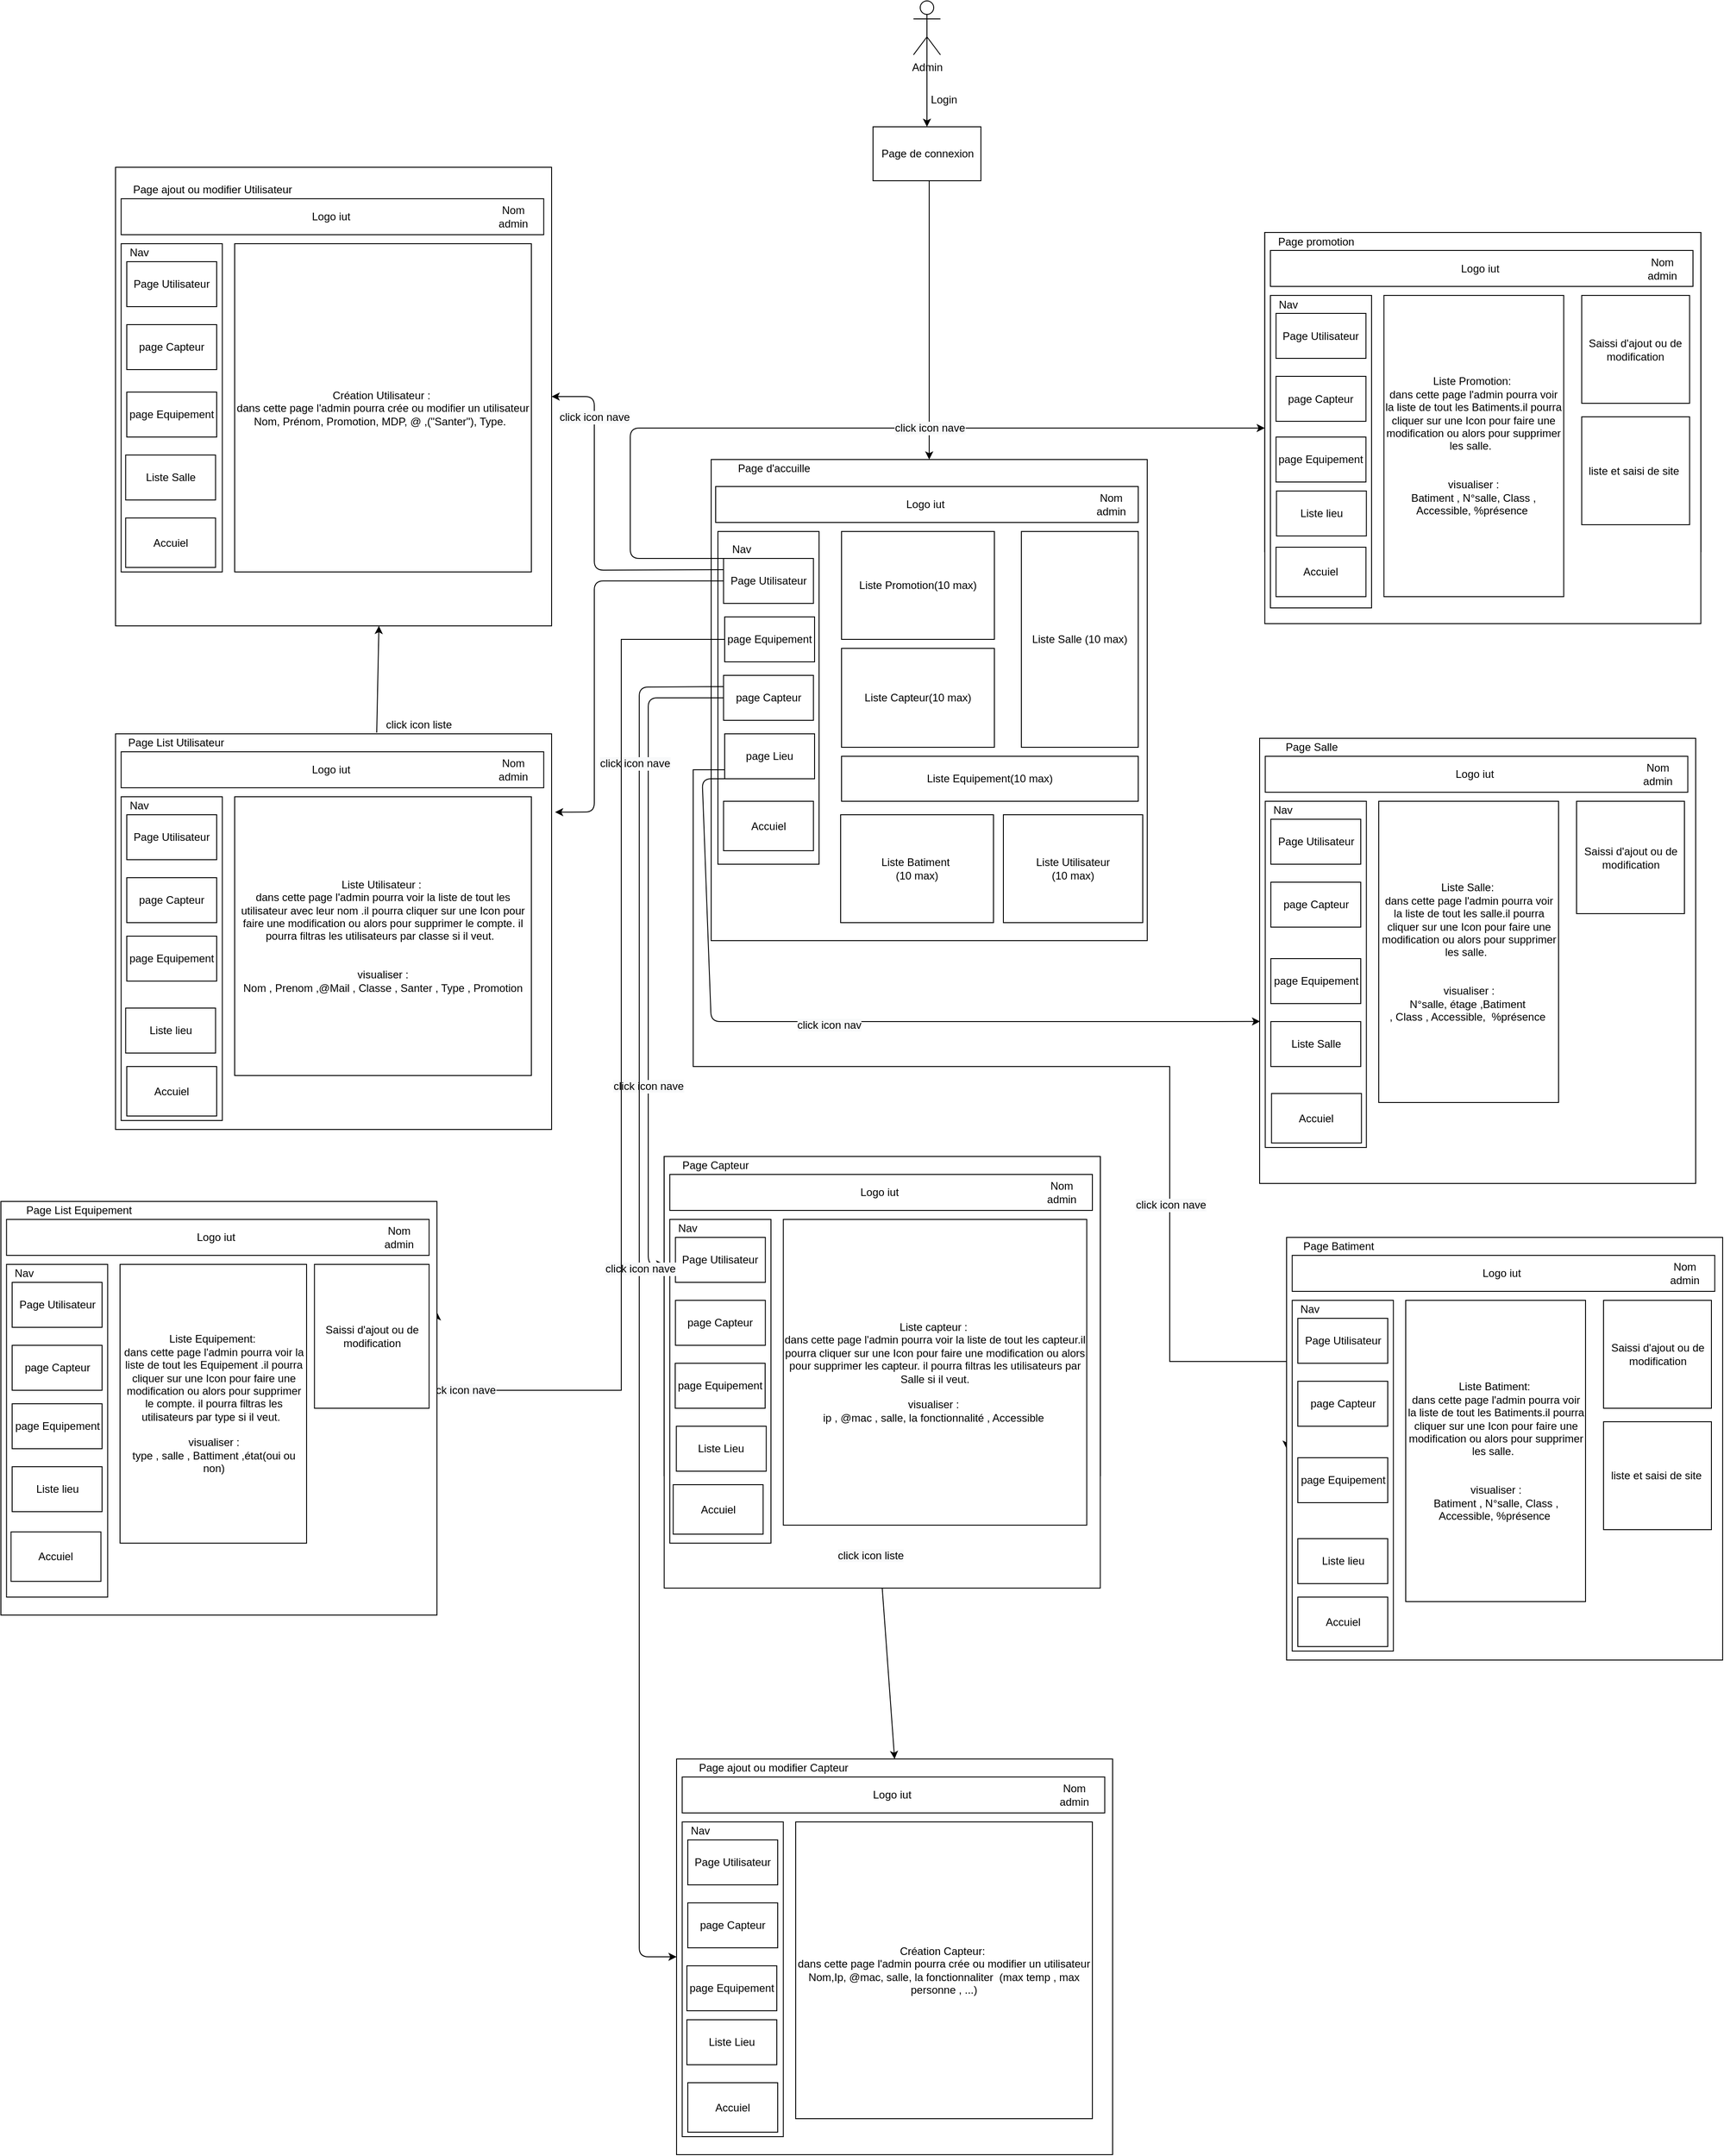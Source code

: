<mxfile version="14.4.9" type="github" pages="2">
  <diagram id="ARH5aImlDJQzNbsXuoi2" name="Page-1">
    <mxGraphModel dx="1692" dy="1669" grid="1" gridSize="10" guides="1" tooltips="1" connect="1" arrows="1" fold="1" page="1" pageScale="1" pageWidth="827" pageHeight="1169" math="0" shadow="0">
      <root>
        <mxCell id="0" />
        <mxCell id="1" parent="0" />
        <mxCell id="mvBOg-nYU6NL9uwTwKON-1" value="Admin" style="shape=umlActor;verticalLabelPosition=bottom;verticalAlign=top;html=1;outlineConnect=0;" parent="1" vertex="1">
          <mxGeometry x="435" y="-575" width="30" height="60" as="geometry" />
        </mxCell>
        <mxCell id="mvBOg-nYU6NL9uwTwKON-2" value="" style="endArrow=classic;html=1;exitX=0.5;exitY=0.5;exitDx=0;exitDy=0;exitPerimeter=0;entryX=0.5;entryY=0;entryDx=0;entryDy=0;" parent="1" source="mvBOg-nYU6NL9uwTwKON-1" target="mvBOg-nYU6NL9uwTwKON-3" edge="1">
          <mxGeometry width="50" height="50" relative="1" as="geometry">
            <mxPoint x="445" y="-165" as="sourcePoint" />
            <mxPoint x="450" y="-435" as="targetPoint" />
          </mxGeometry>
        </mxCell>
        <mxCell id="mvBOg-nYU6NL9uwTwKON-3" value="" style="rounded=0;whiteSpace=wrap;html=1;" parent="1" vertex="1">
          <mxGeometry x="390" y="-435" width="120" height="60" as="geometry" />
        </mxCell>
        <mxCell id="mvBOg-nYU6NL9uwTwKON-4" value="Page de connexion&amp;nbsp;" style="text;html=1;strokeColor=none;fillColor=none;align=center;verticalAlign=middle;whiteSpace=wrap;rounded=0;" parent="1" vertex="1">
          <mxGeometry x="390" y="-435" width="125" height="60" as="geometry" />
        </mxCell>
        <mxCell id="mvBOg-nYU6NL9uwTwKON-5" value="Login" style="text;html=1;strokeColor=none;fillColor=none;align=center;verticalAlign=middle;whiteSpace=wrap;rounded=0;" parent="1" vertex="1">
          <mxGeometry x="449" y="-475" width="40" height="20" as="geometry" />
        </mxCell>
        <mxCell id="mvBOg-nYU6NL9uwTwKON-6" value="" style="rounded=0;whiteSpace=wrap;html=1;" parent="1" vertex="1">
          <mxGeometry x="210" y="-65" width="485" height="535" as="geometry" />
        </mxCell>
        <mxCell id="mvBOg-nYU6NL9uwTwKON-7" value="" style="endArrow=classic;html=1;exitX=0.5;exitY=1;exitDx=0;exitDy=0;entryX=0.5;entryY=0;entryDx=0;entryDy=0;" parent="1" source="mvBOg-nYU6NL9uwTwKON-4" target="mvBOg-nYU6NL9uwTwKON-6" edge="1">
          <mxGeometry width="50" height="50" relative="1" as="geometry">
            <mxPoint x="390" y="430" as="sourcePoint" />
            <mxPoint x="440" y="380" as="targetPoint" />
          </mxGeometry>
        </mxCell>
        <mxCell id="mvBOg-nYU6NL9uwTwKON-8" value="" style="rounded=0;whiteSpace=wrap;html=1;" parent="1" vertex="1">
          <mxGeometry x="217.5" y="15" width="112.5" height="370" as="geometry" />
        </mxCell>
        <mxCell id="mvBOg-nYU6NL9uwTwKON-9" value="Page d&#39;accuille" style="text;html=1;strokeColor=none;fillColor=none;align=center;verticalAlign=middle;whiteSpace=wrap;rounded=0;" parent="1" vertex="1">
          <mxGeometry x="235" y="-65" width="90" height="20" as="geometry" />
        </mxCell>
        <mxCell id="mvBOg-nYU6NL9uwTwKON-10" value="Nav" style="text;html=1;strokeColor=none;fillColor=none;align=center;verticalAlign=middle;whiteSpace=wrap;rounded=0;" parent="1" vertex="1">
          <mxGeometry x="223.75" y="25" width="40" height="20" as="geometry" />
        </mxCell>
        <mxCell id="mvBOg-nYU6NL9uwTwKON-11" value="Page Utilisateur" style="rounded=0;whiteSpace=wrap;html=1;" parent="1" vertex="1">
          <mxGeometry x="223.75" y="45" width="100" height="50" as="geometry" />
        </mxCell>
        <mxCell id="hwvQYhv3dfhFRNOniil5-197" style="edgeStyle=orthogonalEdgeStyle;rounded=0;orthogonalLoop=1;jettySize=auto;html=1;entryX=0;entryY=0.5;entryDx=0;entryDy=0;" parent="1" source="mvBOg-nYU6NL9uwTwKON-13" target="hwvQYhv3dfhFRNOniil5-185" edge="1">
          <mxGeometry relative="1" as="geometry">
            <Array as="points">
              <mxPoint x="190" y="280" />
              <mxPoint x="190" y="610" />
              <mxPoint x="720" y="610" />
              <mxPoint x="720" y="938" />
              <mxPoint x="850" y="938" />
            </Array>
          </mxGeometry>
        </mxCell>
        <mxCell id="hwvQYhv3dfhFRNOniil5-198" value="&lt;span style=&quot;font-size: 12px ; background-color: rgb(248 , 249 , 250)&quot;&gt;click icon nave&lt;/span&gt;" style="edgeLabel;html=1;align=center;verticalAlign=middle;resizable=0;points=[];" parent="hwvQYhv3dfhFRNOniil5-197" vertex="1" connectable="0">
          <mxGeometry x="0.447" y="1" relative="1" as="geometry">
            <mxPoint as="offset" />
          </mxGeometry>
        </mxCell>
        <mxCell id="mvBOg-nYU6NL9uwTwKON-13" value="page Lieu" style="rounded=0;whiteSpace=wrap;html=1;" parent="1" vertex="1">
          <mxGeometry x="225" y="240" width="100" height="50" as="geometry" />
        </mxCell>
        <mxCell id="mvBOg-nYU6NL9uwTwKON-14" value="Liste Promotion(10 max)" style="rounded=0;whiteSpace=wrap;html=1;" parent="1" vertex="1">
          <mxGeometry x="355" y="15" width="170" height="120" as="geometry" />
        </mxCell>
        <mxCell id="mvBOg-nYU6NL9uwTwKON-15" value="Liste Salle (10 max)" style="rounded=0;whiteSpace=wrap;html=1;" parent="1" vertex="1">
          <mxGeometry x="555" y="15" width="130" height="240" as="geometry" />
        </mxCell>
        <mxCell id="mvBOg-nYU6NL9uwTwKON-16" value="Liste Capteur(10 max)" style="rounded=0;whiteSpace=wrap;html=1;" parent="1" vertex="1">
          <mxGeometry x="355" y="145" width="170" height="110" as="geometry" />
        </mxCell>
        <mxCell id="mvBOg-nYU6NL9uwTwKON-18" value="Logo iut&amp;nbsp;" style="rounded=0;whiteSpace=wrap;html=1;" parent="1" vertex="1">
          <mxGeometry x="215" y="-35" width="470" height="40" as="geometry" />
        </mxCell>
        <mxCell id="mvBOg-nYU6NL9uwTwKON-19" value="Nom admin" style="text;html=1;strokeColor=none;fillColor=none;align=center;verticalAlign=middle;whiteSpace=wrap;rounded=0;" parent="1" vertex="1">
          <mxGeometry x="635" y="-25" width="40" height="20" as="geometry" />
        </mxCell>
        <mxCell id="mvBOg-nYU6NL9uwTwKON-20" value="" style="endArrow=classic;html=1;exitX=0;exitY=0.5;exitDx=0;exitDy=0;entryX=1.008;entryY=0.198;entryDx=0;entryDy=0;entryPerimeter=0;" parent="1" source="mvBOg-nYU6NL9uwTwKON-11" target="hwvQYhv3dfhFRNOniil5-2" edge="1">
          <mxGeometry width="50" height="50" relative="1" as="geometry">
            <mxPoint x="390" y="520" as="sourcePoint" />
            <mxPoint x="30" y="390" as="targetPoint" />
            <Array as="points">
              <mxPoint x="80" y="70" />
              <mxPoint x="80" y="327" />
            </Array>
          </mxGeometry>
        </mxCell>
        <mxCell id="mvBOg-nYU6NL9uwTwKON-21" value="" style="rounded=0;whiteSpace=wrap;html=1;" parent="1" vertex="1">
          <mxGeometry x="-452.5" y="240" width="485" height="355" as="geometry" />
        </mxCell>
        <mxCell id="mvBOg-nYU6NL9uwTwKON-22" value="" style="rounded=0;whiteSpace=wrap;html=1;" parent="1" vertex="1">
          <mxGeometry x="-446.25" y="310" width="112.5" height="240" as="geometry" />
        </mxCell>
        <mxCell id="mvBOg-nYU6NL9uwTwKON-23" value="Page Utilisateur" style="text;html=1;strokeColor=none;fillColor=none;align=center;verticalAlign=middle;whiteSpace=wrap;rounded=0;" parent="1" vertex="1">
          <mxGeometry x="-440" y="240" width="90" height="20" as="geometry" />
        </mxCell>
        <mxCell id="mvBOg-nYU6NL9uwTwKON-24" value="Nav" style="text;html=1;strokeColor=none;fillColor=none;align=center;verticalAlign=middle;whiteSpace=wrap;rounded=0;" parent="1" vertex="1">
          <mxGeometry x="-446.25" y="310" width="40" height="20" as="geometry" />
        </mxCell>
        <mxCell id="mvBOg-nYU6NL9uwTwKON-25" value="Page Utilisateur" style="rounded=0;whiteSpace=wrap;html=1;" parent="1" vertex="1">
          <mxGeometry x="-440" y="330" width="100" height="50" as="geometry" />
        </mxCell>
        <mxCell id="mvBOg-nYU6NL9uwTwKON-26" value="page Capteur" style="rounded=0;whiteSpace=wrap;html=1;" parent="1" vertex="1">
          <mxGeometry x="-440" y="400" width="100" height="50" as="geometry" />
        </mxCell>
        <mxCell id="mvBOg-nYU6NL9uwTwKON-27" value="Liste Salle" style="rounded=0;whiteSpace=wrap;html=1;" parent="1" vertex="1">
          <mxGeometry x="-440" y="480" width="100" height="50" as="geometry" />
        </mxCell>
        <mxCell id="mvBOg-nYU6NL9uwTwKON-28" value="Liste Utilisateur :&amp;nbsp;&lt;br&gt;dans cette page l&#39;admin pourra voir la liste de tout les utilisateur .il pourra cliquer sur une Icon pour faire une modification ou alors pour supprimer le compte. il pourra filtras les utilisateurs par classe si il veut.&amp;nbsp;&amp;nbsp;" style="rounded=0;whiteSpace=wrap;html=1;" parent="1" vertex="1">
          <mxGeometry x="-320" y="310" width="200" height="240" as="geometry" />
        </mxCell>
        <mxCell id="mvBOg-nYU6NL9uwTwKON-31" value="Logo iut&amp;nbsp;" style="rounded=0;whiteSpace=wrap;html=1;" parent="1" vertex="1">
          <mxGeometry x="-446.25" y="260" width="470" height="40" as="geometry" />
        </mxCell>
        <mxCell id="mvBOg-nYU6NL9uwTwKON-32" value="Nom admin" style="text;html=1;strokeColor=none;fillColor=none;align=center;verticalAlign=middle;whiteSpace=wrap;rounded=0;" parent="1" vertex="1">
          <mxGeometry x="-30" y="270" width="40" height="20" as="geometry" />
        </mxCell>
        <mxCell id="hwvQYhv3dfhFRNOniil5-1" value="Saissi d&#39;ajout ou de modification" style="rounded=0;whiteSpace=wrap;html=1;" parent="1" vertex="1">
          <mxGeometry x="-100" y="310" width="120" height="50" as="geometry" />
        </mxCell>
        <mxCell id="hwvQYhv3dfhFRNOniil5-2" value="" style="rounded=0;whiteSpace=wrap;html=1;" parent="1" vertex="1">
          <mxGeometry x="-452.5" y="240" width="485" height="440" as="geometry" />
        </mxCell>
        <mxCell id="hwvQYhv3dfhFRNOniil5-3" value="" style="rounded=0;whiteSpace=wrap;html=1;" parent="1" vertex="1">
          <mxGeometry x="-446.25" y="310" width="112.5" height="360" as="geometry" />
        </mxCell>
        <mxCell id="hwvQYhv3dfhFRNOniil5-4" value="Page List Utilisateur" style="text;html=1;strokeColor=none;fillColor=none;align=center;verticalAlign=middle;whiteSpace=wrap;rounded=0;" parent="1" vertex="1">
          <mxGeometry x="-440" y="240" width="110" height="20" as="geometry" />
        </mxCell>
        <mxCell id="hwvQYhv3dfhFRNOniil5-5" value="Nav" style="text;html=1;strokeColor=none;fillColor=none;align=center;verticalAlign=middle;whiteSpace=wrap;rounded=0;" parent="1" vertex="1">
          <mxGeometry x="-446.25" y="310" width="40" height="20" as="geometry" />
        </mxCell>
        <mxCell id="hwvQYhv3dfhFRNOniil5-6" value="Page Utilisateur" style="rounded=0;whiteSpace=wrap;html=1;" parent="1" vertex="1">
          <mxGeometry x="-440" y="330" width="100" height="50" as="geometry" />
        </mxCell>
        <mxCell id="hwvQYhv3dfhFRNOniil5-7" value="page Capteur" style="rounded=0;whiteSpace=wrap;html=1;" parent="1" vertex="1">
          <mxGeometry x="-440" y="400" width="100" height="50" as="geometry" />
        </mxCell>
        <mxCell id="hwvQYhv3dfhFRNOniil5-8" value="Liste lieu" style="rounded=0;whiteSpace=wrap;html=1;" parent="1" vertex="1">
          <mxGeometry x="-441.25" y="545" width="100" height="50" as="geometry" />
        </mxCell>
        <mxCell id="hwvQYhv3dfhFRNOniil5-9" value="Liste Utilisateur :&amp;nbsp;&lt;br&gt;dans cette page l&#39;admin pourra voir la liste de tout les utilisateur avec leur nom .il pourra cliquer sur une Icon pour faire une modification ou alors pour supprimer le compte. il pourra filtras les utilisateurs par classe si il veut.&amp;nbsp;&amp;nbsp;&lt;br&gt;&lt;br&gt;&lt;br&gt;visualiser :&lt;br&gt;Nom , Prenom ,@Mail , Classe , Santer , Type , Promotion" style="rounded=0;whiteSpace=wrap;html=1;" parent="1" vertex="1">
          <mxGeometry x="-320" y="310" width="330" height="310" as="geometry" />
        </mxCell>
        <mxCell id="hwvQYhv3dfhFRNOniil5-10" value="Logo iut&amp;nbsp;" style="rounded=0;whiteSpace=wrap;html=1;" parent="1" vertex="1">
          <mxGeometry x="-446.25" y="260" width="470" height="40" as="geometry" />
        </mxCell>
        <mxCell id="hwvQYhv3dfhFRNOniil5-11" value="Nom admin" style="text;html=1;strokeColor=none;fillColor=none;align=center;verticalAlign=middle;whiteSpace=wrap;rounded=0;" parent="1" vertex="1">
          <mxGeometry x="-30" y="270" width="40" height="20" as="geometry" />
        </mxCell>
        <mxCell id="hwvQYhv3dfhFRNOniil5-13" value="" style="rounded=0;whiteSpace=wrap;html=1;" parent="1" vertex="1">
          <mxGeometry x="157.75" y="710" width="485" height="355" as="geometry" />
        </mxCell>
        <mxCell id="hwvQYhv3dfhFRNOniil5-14" value="" style="rounded=0;whiteSpace=wrap;html=1;" parent="1" vertex="1">
          <mxGeometry x="164" y="780" width="112.5" height="240" as="geometry" />
        </mxCell>
        <mxCell id="hwvQYhv3dfhFRNOniil5-15" value="Page Utilisateur" style="text;html=1;strokeColor=none;fillColor=none;align=center;verticalAlign=middle;whiteSpace=wrap;rounded=0;" parent="1" vertex="1">
          <mxGeometry x="170.25" y="710" width="90" height="20" as="geometry" />
        </mxCell>
        <mxCell id="hwvQYhv3dfhFRNOniil5-16" value="Nav" style="text;html=1;strokeColor=none;fillColor=none;align=center;verticalAlign=middle;whiteSpace=wrap;rounded=0;" parent="1" vertex="1">
          <mxGeometry x="164" y="780" width="40" height="20" as="geometry" />
        </mxCell>
        <mxCell id="hwvQYhv3dfhFRNOniil5-17" value="Page Utilisateur" style="rounded=0;whiteSpace=wrap;html=1;" parent="1" vertex="1">
          <mxGeometry x="170.25" y="800" width="100" height="50" as="geometry" />
        </mxCell>
        <mxCell id="hwvQYhv3dfhFRNOniil5-18" value="page Capteur" style="rounded=0;whiteSpace=wrap;html=1;" parent="1" vertex="1">
          <mxGeometry x="170.25" y="870" width="100" height="50" as="geometry" />
        </mxCell>
        <mxCell id="hwvQYhv3dfhFRNOniil5-19" value="Liste Salle" style="rounded=0;whiteSpace=wrap;html=1;" parent="1" vertex="1">
          <mxGeometry x="170.25" y="950" width="100" height="50" as="geometry" />
        </mxCell>
        <mxCell id="hwvQYhv3dfhFRNOniil5-20" value="Liste Utilisateur :&amp;nbsp;&lt;br&gt;dans cette page l&#39;admin pourra voir la liste de tout les utilisateur .il pourra cliquer sur une Icon pour faire une modification ou alors pour supprimer le compte. il pourra filtras les utilisateurs par classe si il veut.&amp;nbsp;&amp;nbsp;" style="rounded=0;whiteSpace=wrap;html=1;" parent="1" vertex="1">
          <mxGeometry x="290.25" y="780" width="200" height="240" as="geometry" />
        </mxCell>
        <mxCell id="hwvQYhv3dfhFRNOniil5-21" value="Logo iut&amp;nbsp;" style="rounded=0;whiteSpace=wrap;html=1;" parent="1" vertex="1">
          <mxGeometry x="164" y="730" width="470" height="40" as="geometry" />
        </mxCell>
        <mxCell id="hwvQYhv3dfhFRNOniil5-22" value="Nom admin" style="text;html=1;strokeColor=none;fillColor=none;align=center;verticalAlign=middle;whiteSpace=wrap;rounded=0;" parent="1" vertex="1">
          <mxGeometry x="580.25" y="740" width="40" height="20" as="geometry" />
        </mxCell>
        <mxCell id="hwvQYhv3dfhFRNOniil5-23" value="Saissi d&#39;ajout ou de modification" style="rounded=0;whiteSpace=wrap;html=1;" parent="1" vertex="1">
          <mxGeometry x="510.25" y="780" width="120" height="50" as="geometry" />
        </mxCell>
        <mxCell id="hwvQYhv3dfhFRNOniil5-24" value="" style="rounded=0;whiteSpace=wrap;html=1;" parent="1" vertex="1">
          <mxGeometry x="157.75" y="710" width="485" height="480" as="geometry" />
        </mxCell>
        <mxCell id="hwvQYhv3dfhFRNOniil5-25" value="" style="rounded=0;whiteSpace=wrap;html=1;" parent="1" vertex="1">
          <mxGeometry x="164" y="780" width="112.5" height="360" as="geometry" />
        </mxCell>
        <mxCell id="hwvQYhv3dfhFRNOniil5-26" value="Page Capteur" style="text;html=1;strokeColor=none;fillColor=none;align=center;verticalAlign=middle;whiteSpace=wrap;rounded=0;" parent="1" vertex="1">
          <mxGeometry x="170.25" y="710" width="90" height="20" as="geometry" />
        </mxCell>
        <mxCell id="hwvQYhv3dfhFRNOniil5-27" value="Nav" style="text;html=1;strokeColor=none;fillColor=none;align=center;verticalAlign=middle;whiteSpace=wrap;rounded=0;" parent="1" vertex="1">
          <mxGeometry x="164" y="780" width="40" height="20" as="geometry" />
        </mxCell>
        <mxCell id="hwvQYhv3dfhFRNOniil5-28" value="Page Utilisateur" style="rounded=0;whiteSpace=wrap;html=1;" parent="1" vertex="1">
          <mxGeometry x="170.25" y="800" width="100" height="50" as="geometry" />
        </mxCell>
        <mxCell id="hwvQYhv3dfhFRNOniil5-29" value="page Capteur" style="rounded=0;whiteSpace=wrap;html=1;" parent="1" vertex="1">
          <mxGeometry x="170.25" y="870" width="100" height="50" as="geometry" />
        </mxCell>
        <mxCell id="hwvQYhv3dfhFRNOniil5-30" value="Liste Lieu" style="rounded=0;whiteSpace=wrap;html=1;" parent="1" vertex="1">
          <mxGeometry x="171.25" y="1010" width="100" height="50" as="geometry" />
        </mxCell>
        <mxCell id="hwvQYhv3dfhFRNOniil5-31" value="Liste capteur :&amp;nbsp;&lt;br&gt;dans cette page l&#39;admin pourra voir la liste de tout les capteur.il pourra cliquer sur une Icon pour faire une modification ou alors pour supprimer les capteur. il pourra filtras les utilisateurs par Salle si il veut.&lt;br&gt;&lt;br&gt;visualiser :&amp;nbsp;&lt;br&gt;ip , @mac , salle, la fonctionnalité , Accessible&amp;nbsp;" style="rounded=0;whiteSpace=wrap;html=1;" parent="1" vertex="1">
          <mxGeometry x="290.25" y="780" width="337.5" height="340" as="geometry" />
        </mxCell>
        <mxCell id="hwvQYhv3dfhFRNOniil5-32" value="Logo iut&amp;nbsp;" style="rounded=0;whiteSpace=wrap;html=1;" parent="1" vertex="1">
          <mxGeometry x="164" y="730" width="470" height="40" as="geometry" />
        </mxCell>
        <mxCell id="hwvQYhv3dfhFRNOniil5-33" value="Nom admin" style="text;html=1;strokeColor=none;fillColor=none;align=center;verticalAlign=middle;whiteSpace=wrap;rounded=0;" parent="1" vertex="1">
          <mxGeometry x="580.25" y="740" width="40" height="20" as="geometry" />
        </mxCell>
        <mxCell id="hwvQYhv3dfhFRNOniil5-36" value="" style="endArrow=classic;html=1;exitX=0;exitY=0.5;exitDx=0;exitDy=0;entryX=0;entryY=0.25;entryDx=0;entryDy=0;" parent="1" source="mvBOg-nYU6NL9uwTwKON-12" target="hwvQYhv3dfhFRNOniil5-24" edge="1">
          <mxGeometry width="50" height="50" relative="1" as="geometry">
            <mxPoint x="80" y="640" as="sourcePoint" />
            <mxPoint x="130" y="590" as="targetPoint" />
            <Array as="points">
              <mxPoint x="140" y="200" />
              <mxPoint x="140" y="830" />
            </Array>
          </mxGeometry>
        </mxCell>
        <mxCell id="hwvQYhv3dfhFRNOniil5-113" value="&lt;span style=&quot;font-size: 12px ; background-color: rgb(248 , 249 , 250)&quot;&gt;click icon nave&lt;/span&gt;" style="edgeLabel;html=1;align=center;verticalAlign=middle;resizable=0;points=[];" parent="hwvQYhv3dfhFRNOniil5-36" vertex="1" connectable="0">
          <mxGeometry x="0.41" relative="1" as="geometry">
            <mxPoint as="offset" />
          </mxGeometry>
        </mxCell>
        <mxCell id="hwvQYhv3dfhFRNOniil5-37" value="" style="rounded=0;whiteSpace=wrap;html=1;" parent="1" vertex="1">
          <mxGeometry x="-452.5" y="-375" width="485" height="355" as="geometry" />
        </mxCell>
        <mxCell id="hwvQYhv3dfhFRNOniil5-38" value="" style="rounded=0;whiteSpace=wrap;html=1;" parent="1" vertex="1">
          <mxGeometry x="-446.25" y="-305" width="112.5" height="240" as="geometry" />
        </mxCell>
        <mxCell id="hwvQYhv3dfhFRNOniil5-39" value="Page Utilisateur" style="text;html=1;strokeColor=none;fillColor=none;align=center;verticalAlign=middle;whiteSpace=wrap;rounded=0;" parent="1" vertex="1">
          <mxGeometry x="-440" y="-375" width="90" height="20" as="geometry" />
        </mxCell>
        <mxCell id="hwvQYhv3dfhFRNOniil5-40" value="Nav" style="text;html=1;strokeColor=none;fillColor=none;align=center;verticalAlign=middle;whiteSpace=wrap;rounded=0;" parent="1" vertex="1">
          <mxGeometry x="-446.25" y="-305" width="40" height="20" as="geometry" />
        </mxCell>
        <mxCell id="hwvQYhv3dfhFRNOniil5-41" value="Page Utilisateur" style="rounded=0;whiteSpace=wrap;html=1;" parent="1" vertex="1">
          <mxGeometry x="-440" y="-285" width="100" height="50" as="geometry" />
        </mxCell>
        <mxCell id="hwvQYhv3dfhFRNOniil5-42" value="page Capteur" style="rounded=0;whiteSpace=wrap;html=1;" parent="1" vertex="1">
          <mxGeometry x="-440" y="-215" width="100" height="50" as="geometry" />
        </mxCell>
        <mxCell id="hwvQYhv3dfhFRNOniil5-43" value="Liste Salle" style="rounded=0;whiteSpace=wrap;html=1;" parent="1" vertex="1">
          <mxGeometry x="-440" y="-135" width="100" height="50" as="geometry" />
        </mxCell>
        <mxCell id="hwvQYhv3dfhFRNOniil5-44" value="Liste Utilisateur :&amp;nbsp;&lt;br&gt;dans cette page l&#39;admin pourra voir la liste de tout les utilisateur .il pourra cliquer sur une Icon pour faire une modification ou alors pour supprimer le compte. il pourra filtras les utilisateurs par classe si il veut.&amp;nbsp;&amp;nbsp;" style="rounded=0;whiteSpace=wrap;html=1;" parent="1" vertex="1">
          <mxGeometry x="-320" y="-305" width="200" height="240" as="geometry" />
        </mxCell>
        <mxCell id="hwvQYhv3dfhFRNOniil5-45" value="Logo iut&amp;nbsp;" style="rounded=0;whiteSpace=wrap;html=1;" parent="1" vertex="1">
          <mxGeometry x="-446.25" y="-355" width="470" height="40" as="geometry" />
        </mxCell>
        <mxCell id="hwvQYhv3dfhFRNOniil5-46" value="Nom admin" style="text;html=1;strokeColor=none;fillColor=none;align=center;verticalAlign=middle;whiteSpace=wrap;rounded=0;" parent="1" vertex="1">
          <mxGeometry x="-30" y="-345" width="40" height="20" as="geometry" />
        </mxCell>
        <mxCell id="hwvQYhv3dfhFRNOniil5-47" value="Saissi d&#39;ajout ou de modification" style="rounded=0;whiteSpace=wrap;html=1;" parent="1" vertex="1">
          <mxGeometry x="-100" y="-305" width="120" height="50" as="geometry" />
        </mxCell>
        <mxCell id="hwvQYhv3dfhFRNOniil5-48" value="" style="rounded=0;whiteSpace=wrap;html=1;" parent="1" vertex="1">
          <mxGeometry x="-452.5" y="-390" width="485" height="510" as="geometry" />
        </mxCell>
        <mxCell id="hwvQYhv3dfhFRNOniil5-49" value="" style="rounded=0;whiteSpace=wrap;html=1;" parent="1" vertex="1">
          <mxGeometry x="-446.25" y="-305" width="112.5" height="365" as="geometry" />
        </mxCell>
        <mxCell id="hwvQYhv3dfhFRNOniil5-50" value="Page ajout ou modifier Utilisateur" style="text;html=1;strokeColor=none;fillColor=none;align=center;verticalAlign=middle;whiteSpace=wrap;rounded=0;" parent="1" vertex="1">
          <mxGeometry x="-440" y="-375" width="191.25" height="20" as="geometry" />
        </mxCell>
        <mxCell id="hwvQYhv3dfhFRNOniil5-51" value="Nav" style="text;html=1;strokeColor=none;fillColor=none;align=center;verticalAlign=middle;whiteSpace=wrap;rounded=0;" parent="1" vertex="1">
          <mxGeometry x="-446.25" y="-305" width="40" height="20" as="geometry" />
        </mxCell>
        <mxCell id="hwvQYhv3dfhFRNOniil5-52" value="Page Utilisateur" style="rounded=0;whiteSpace=wrap;html=1;" parent="1" vertex="1">
          <mxGeometry x="-440" y="-285" width="100" height="50" as="geometry" />
        </mxCell>
        <mxCell id="hwvQYhv3dfhFRNOniil5-53" value="page Capteur" style="rounded=0;whiteSpace=wrap;html=1;" parent="1" vertex="1">
          <mxGeometry x="-440" y="-215" width="100" height="50" as="geometry" />
        </mxCell>
        <mxCell id="hwvQYhv3dfhFRNOniil5-54" value="Liste Salle" style="rounded=0;whiteSpace=wrap;html=1;" parent="1" vertex="1">
          <mxGeometry x="-441.25" y="-70" width="100" height="50" as="geometry" />
        </mxCell>
        <mxCell id="hwvQYhv3dfhFRNOniil5-55" value="Création Utilisateur :&amp;nbsp;&lt;br&gt;dans cette page l&#39;admin pourra crée ou modifier un utilisateur Nom, Prénom, Promotion, MDP, @ ,(&quot;Santer&quot;), Type.&amp;nbsp;&amp;nbsp;" style="rounded=0;whiteSpace=wrap;html=1;" parent="1" vertex="1">
          <mxGeometry x="-320" y="-305" width="330" height="365" as="geometry" />
        </mxCell>
        <mxCell id="hwvQYhv3dfhFRNOniil5-56" value="Logo iut&amp;nbsp;" style="rounded=0;whiteSpace=wrap;html=1;" parent="1" vertex="1">
          <mxGeometry x="-446.25" y="-355" width="470" height="40" as="geometry" />
        </mxCell>
        <mxCell id="hwvQYhv3dfhFRNOniil5-57" value="Nom admin" style="text;html=1;strokeColor=none;fillColor=none;align=center;verticalAlign=middle;whiteSpace=wrap;rounded=0;" parent="1" vertex="1">
          <mxGeometry x="-30" y="-345" width="40" height="20" as="geometry" />
        </mxCell>
        <mxCell id="hwvQYhv3dfhFRNOniil5-58" value="" style="endArrow=classic;html=1;exitX=0;exitY=0.25;exitDx=0;exitDy=0;entryX=1;entryY=0.5;entryDx=0;entryDy=0;" parent="1" source="mvBOg-nYU6NL9uwTwKON-11" target="hwvQYhv3dfhFRNOniil5-48" edge="1">
          <mxGeometry width="50" height="50" relative="1" as="geometry">
            <mxPoint x="178.75" y="405" as="sourcePoint" />
            <mxPoint x="42.015" y="403.005" as="targetPoint" />
            <Array as="points">
              <mxPoint x="80" y="58" />
              <mxPoint x="80" y="-135" />
            </Array>
          </mxGeometry>
        </mxCell>
        <mxCell id="RcjOclbqkBx9WkXxXYVM-35" value="&lt;span style=&quot;font-size: 12px ; background-color: rgb(248 , 249 , 250)&quot;&gt;click icon nave&lt;/span&gt;" style="edgeLabel;html=1;align=center;verticalAlign=middle;resizable=0;points=[];" vertex="1" connectable="0" parent="hwvQYhv3dfhFRNOniil5-58">
          <mxGeometry x="0.637" relative="1" as="geometry">
            <mxPoint as="offset" />
          </mxGeometry>
        </mxCell>
        <mxCell id="hwvQYhv3dfhFRNOniil5-59" value="" style="endArrow=classic;html=1;exitX=0.599;exitY=-0.003;exitDx=0;exitDy=0;exitPerimeter=0;entryX=0.604;entryY=1;entryDx=0;entryDy=0;entryPerimeter=0;" parent="1" source="hwvQYhv3dfhFRNOniil5-2" target="hwvQYhv3dfhFRNOniil5-48" edge="1">
          <mxGeometry width="50" height="50" relative="1" as="geometry">
            <mxPoint x="40" y="290" as="sourcePoint" />
            <mxPoint x="90" y="240" as="targetPoint" />
          </mxGeometry>
        </mxCell>
        <mxCell id="hwvQYhv3dfhFRNOniil5-60" value="" style="rounded=0;whiteSpace=wrap;html=1;" parent="1" vertex="1">
          <mxGeometry x="820" y="245" width="485" height="355" as="geometry" />
        </mxCell>
        <mxCell id="hwvQYhv3dfhFRNOniil5-61" value="" style="rounded=0;whiteSpace=wrap;html=1;" parent="1" vertex="1">
          <mxGeometry x="826.25" y="315" width="112.5" height="240" as="geometry" />
        </mxCell>
        <mxCell id="hwvQYhv3dfhFRNOniil5-62" value="Page Utilisateur" style="text;html=1;strokeColor=none;fillColor=none;align=center;verticalAlign=middle;whiteSpace=wrap;rounded=0;" parent="1" vertex="1">
          <mxGeometry x="832.5" y="245" width="90" height="20" as="geometry" />
        </mxCell>
        <mxCell id="hwvQYhv3dfhFRNOniil5-63" value="Nav" style="text;html=1;strokeColor=none;fillColor=none;align=center;verticalAlign=middle;whiteSpace=wrap;rounded=0;" parent="1" vertex="1">
          <mxGeometry x="826.25" y="315" width="40" height="20" as="geometry" />
        </mxCell>
        <mxCell id="hwvQYhv3dfhFRNOniil5-64" value="Page Utilisateur" style="rounded=0;whiteSpace=wrap;html=1;" parent="1" vertex="1">
          <mxGeometry x="832.5" y="335" width="100" height="50" as="geometry" />
        </mxCell>
        <mxCell id="hwvQYhv3dfhFRNOniil5-65" value="page Capteur" style="rounded=0;whiteSpace=wrap;html=1;" parent="1" vertex="1">
          <mxGeometry x="832.5" y="405" width="100" height="50" as="geometry" />
        </mxCell>
        <mxCell id="hwvQYhv3dfhFRNOniil5-66" value="Liste Salle" style="rounded=0;whiteSpace=wrap;html=1;" parent="1" vertex="1">
          <mxGeometry x="832.5" y="485" width="100" height="50" as="geometry" />
        </mxCell>
        <mxCell id="hwvQYhv3dfhFRNOniil5-67" value="Liste Utilisateur :&amp;nbsp;&lt;br&gt;dans cette page l&#39;admin pourra voir la liste de tout les utilisateur .il pourra cliquer sur une Icon pour faire une modification ou alors pour supprimer le compte. il pourra filtras les utilisateurs par classe si il veut.&amp;nbsp;&amp;nbsp;" style="rounded=0;whiteSpace=wrap;html=1;" parent="1" vertex="1">
          <mxGeometry x="952.5" y="315" width="200" height="240" as="geometry" />
        </mxCell>
        <mxCell id="hwvQYhv3dfhFRNOniil5-68" value="Logo iut&amp;nbsp;" style="rounded=0;whiteSpace=wrap;html=1;" parent="1" vertex="1">
          <mxGeometry x="826.25" y="265" width="470" height="40" as="geometry" />
        </mxCell>
        <mxCell id="hwvQYhv3dfhFRNOniil5-69" value="Nom admin" style="text;html=1;strokeColor=none;fillColor=none;align=center;verticalAlign=middle;whiteSpace=wrap;rounded=0;" parent="1" vertex="1">
          <mxGeometry x="1242.5" y="275" width="40" height="20" as="geometry" />
        </mxCell>
        <mxCell id="hwvQYhv3dfhFRNOniil5-70" value="Saissi d&#39;ajout ou de modification" style="rounded=0;whiteSpace=wrap;html=1;" parent="1" vertex="1">
          <mxGeometry x="1172.5" y="315" width="120" height="50" as="geometry" />
        </mxCell>
        <mxCell id="hwvQYhv3dfhFRNOniil5-71" value="" style="rounded=0;whiteSpace=wrap;html=1;" parent="1" vertex="1">
          <mxGeometry x="820" y="245" width="485" height="495" as="geometry" />
        </mxCell>
        <mxCell id="hwvQYhv3dfhFRNOniil5-72" value="" style="rounded=0;whiteSpace=wrap;html=1;" parent="1" vertex="1">
          <mxGeometry x="826.25" y="315" width="112.5" height="385" as="geometry" />
        </mxCell>
        <mxCell id="hwvQYhv3dfhFRNOniil5-73" value="Page Salle" style="text;html=1;strokeColor=none;fillColor=none;align=center;verticalAlign=middle;whiteSpace=wrap;rounded=0;" parent="1" vertex="1">
          <mxGeometry x="832.5" y="245" width="90" height="20" as="geometry" />
        </mxCell>
        <mxCell id="hwvQYhv3dfhFRNOniil5-74" value="Nav" style="text;html=1;strokeColor=none;fillColor=none;align=center;verticalAlign=middle;whiteSpace=wrap;rounded=0;" parent="1" vertex="1">
          <mxGeometry x="826.25" y="315" width="40" height="20" as="geometry" />
        </mxCell>
        <mxCell id="hwvQYhv3dfhFRNOniil5-75" value="Page Utilisateur" style="rounded=0;whiteSpace=wrap;html=1;" parent="1" vertex="1">
          <mxGeometry x="832.5" y="335" width="100" height="50" as="geometry" />
        </mxCell>
        <mxCell id="hwvQYhv3dfhFRNOniil5-76" value="page Capteur" style="rounded=0;whiteSpace=wrap;html=1;" parent="1" vertex="1">
          <mxGeometry x="832.5" y="405" width="100" height="50" as="geometry" />
        </mxCell>
        <mxCell id="hwvQYhv3dfhFRNOniil5-77" value="Liste Salle" style="rounded=0;whiteSpace=wrap;html=1;" parent="1" vertex="1">
          <mxGeometry x="832.5" y="560" width="100" height="50" as="geometry" />
        </mxCell>
        <mxCell id="hwvQYhv3dfhFRNOniil5-78" value="Liste Salle:&amp;nbsp;&lt;br&gt;dans cette page l&#39;admin pourra voir la liste de tout les salle.il pourra cliquer sur une Icon pour faire une modification ou alors pour supprimer les salle.&amp;nbsp;&amp;nbsp;&lt;br&gt;&lt;br&gt;&lt;br&gt;visualiser :&lt;br&gt;N°salle, étage ,Batiment&amp;nbsp;&lt;br&gt;, Class , Accessible,&amp;nbsp; %présence&amp;nbsp;" style="rounded=0;whiteSpace=wrap;html=1;" parent="1" vertex="1">
          <mxGeometry x="952.5" y="315" width="200" height="335" as="geometry" />
        </mxCell>
        <mxCell id="hwvQYhv3dfhFRNOniil5-79" value="Logo iut&amp;nbsp;" style="rounded=0;whiteSpace=wrap;html=1;" parent="1" vertex="1">
          <mxGeometry x="826.25" y="265" width="470" height="40" as="geometry" />
        </mxCell>
        <mxCell id="hwvQYhv3dfhFRNOniil5-80" value="Nom admin" style="text;html=1;strokeColor=none;fillColor=none;align=center;verticalAlign=middle;whiteSpace=wrap;rounded=0;" parent="1" vertex="1">
          <mxGeometry x="1242.5" y="275" width="40" height="20" as="geometry" />
        </mxCell>
        <mxCell id="hwvQYhv3dfhFRNOniil5-81" value="Saissi d&#39;ajout ou de modification" style="rounded=0;whiteSpace=wrap;html=1;" parent="1" vertex="1">
          <mxGeometry x="1172.5" y="315" width="120" height="125" as="geometry" />
        </mxCell>
        <mxCell id="hwvQYhv3dfhFRNOniil5-82" value="" style="endArrow=classic;html=1;exitX=0;exitY=1;exitDx=0;exitDy=0;entryX=0.001;entryY=0.636;entryDx=0;entryDy=0;entryPerimeter=0;" parent="1" source="mvBOg-nYU6NL9uwTwKON-13" target="hwvQYhv3dfhFRNOniil5-71" edge="1">
          <mxGeometry width="50" height="50" relative="1" as="geometry">
            <mxPoint x="280" y="730" as="sourcePoint" />
            <mxPoint x="330" y="680" as="targetPoint" />
            <Array as="points">
              <mxPoint x="200" y="290" />
              <mxPoint x="210" y="560" />
              <mxPoint x="760" y="560" />
            </Array>
          </mxGeometry>
        </mxCell>
        <mxCell id="hwvQYhv3dfhFRNOniil5-118" value="&lt;span style=&quot;font-size: 12px ; background-color: rgb(248 , 249 , 250)&quot;&gt;click icon nav&lt;/span&gt;" style="edgeLabel;html=1;align=center;verticalAlign=middle;resizable=0;points=[];" parent="hwvQYhv3dfhFRNOniil5-82" vertex="1" connectable="0">
          <mxGeometry x="-0.06" y="-4" relative="1" as="geometry">
            <mxPoint as="offset" />
          </mxGeometry>
        </mxCell>
        <mxCell id="hwvQYhv3dfhFRNOniil5-87" value="click icon liste" style="text;html=1;strokeColor=none;fillColor=none;align=center;verticalAlign=middle;whiteSpace=wrap;rounded=0;" parent="1" vertex="1">
          <mxGeometry x="-160" y="220" width="90" height="20" as="geometry" />
        </mxCell>
        <mxCell id="hwvQYhv3dfhFRNOniil5-88" value="" style="rounded=0;whiteSpace=wrap;html=1;" parent="1" vertex="1">
          <mxGeometry x="171.5" y="1380" width="485" height="355" as="geometry" />
        </mxCell>
        <mxCell id="hwvQYhv3dfhFRNOniil5-89" value="" style="rounded=0;whiteSpace=wrap;html=1;" parent="1" vertex="1">
          <mxGeometry x="177.75" y="1450" width="112.5" height="240" as="geometry" />
        </mxCell>
        <mxCell id="hwvQYhv3dfhFRNOniil5-90" value="Page Utilisateur" style="text;html=1;strokeColor=none;fillColor=none;align=center;verticalAlign=middle;whiteSpace=wrap;rounded=0;" parent="1" vertex="1">
          <mxGeometry x="184" y="1380" width="90" height="20" as="geometry" />
        </mxCell>
        <mxCell id="hwvQYhv3dfhFRNOniil5-91" value="Nav" style="text;html=1;strokeColor=none;fillColor=none;align=center;verticalAlign=middle;whiteSpace=wrap;rounded=0;" parent="1" vertex="1">
          <mxGeometry x="177.75" y="1450" width="40" height="20" as="geometry" />
        </mxCell>
        <mxCell id="hwvQYhv3dfhFRNOniil5-92" value="Page Utilisateur" style="rounded=0;whiteSpace=wrap;html=1;" parent="1" vertex="1">
          <mxGeometry x="184" y="1470" width="100" height="50" as="geometry" />
        </mxCell>
        <mxCell id="hwvQYhv3dfhFRNOniil5-93" value="page Capteur" style="rounded=0;whiteSpace=wrap;html=1;" parent="1" vertex="1">
          <mxGeometry x="184" y="1540" width="100" height="50" as="geometry" />
        </mxCell>
        <mxCell id="hwvQYhv3dfhFRNOniil5-94" value="Liste Salle" style="rounded=0;whiteSpace=wrap;html=1;" parent="1" vertex="1">
          <mxGeometry x="184" y="1620" width="100" height="50" as="geometry" />
        </mxCell>
        <mxCell id="hwvQYhv3dfhFRNOniil5-95" value="Liste Utilisateur :&amp;nbsp;&lt;br&gt;dans cette page l&#39;admin pourra voir la liste de tout les utilisateur .il pourra cliquer sur une Icon pour faire une modification ou alors pour supprimer le compte. il pourra filtras les utilisateurs par classe si il veut.&amp;nbsp;&amp;nbsp;" style="rounded=0;whiteSpace=wrap;html=1;" parent="1" vertex="1">
          <mxGeometry x="304" y="1450" width="200" height="240" as="geometry" />
        </mxCell>
        <mxCell id="hwvQYhv3dfhFRNOniil5-96" value="Logo iut&amp;nbsp;" style="rounded=0;whiteSpace=wrap;html=1;" parent="1" vertex="1">
          <mxGeometry x="177.75" y="1400" width="470" height="40" as="geometry" />
        </mxCell>
        <mxCell id="hwvQYhv3dfhFRNOniil5-97" value="Nom admin" style="text;html=1;strokeColor=none;fillColor=none;align=center;verticalAlign=middle;whiteSpace=wrap;rounded=0;" parent="1" vertex="1">
          <mxGeometry x="594" y="1410" width="40" height="20" as="geometry" />
        </mxCell>
        <mxCell id="hwvQYhv3dfhFRNOniil5-98" value="Saissi d&#39;ajout ou de modification" style="rounded=0;whiteSpace=wrap;html=1;" parent="1" vertex="1">
          <mxGeometry x="524" y="1450" width="120" height="50" as="geometry" />
        </mxCell>
        <mxCell id="hwvQYhv3dfhFRNOniil5-99" value="" style="rounded=0;whiteSpace=wrap;html=1;" parent="1" vertex="1">
          <mxGeometry x="171.5" y="1380" width="485" height="440" as="geometry" />
        </mxCell>
        <mxCell id="hwvQYhv3dfhFRNOniil5-100" value="" style="rounded=0;whiteSpace=wrap;html=1;" parent="1" vertex="1">
          <mxGeometry x="177.75" y="1450" width="112.5" height="350" as="geometry" />
        </mxCell>
        <mxCell id="hwvQYhv3dfhFRNOniil5-101" value="Page ajout ou modifier Capteur" style="text;html=1;strokeColor=none;fillColor=none;align=center;verticalAlign=middle;whiteSpace=wrap;rounded=0;" parent="1" vertex="1">
          <mxGeometry x="184" y="1380" width="191.25" height="20" as="geometry" />
        </mxCell>
        <mxCell id="hwvQYhv3dfhFRNOniil5-102" value="Nav" style="text;html=1;strokeColor=none;fillColor=none;align=center;verticalAlign=middle;whiteSpace=wrap;rounded=0;" parent="1" vertex="1">
          <mxGeometry x="177.75" y="1450" width="40" height="20" as="geometry" />
        </mxCell>
        <mxCell id="hwvQYhv3dfhFRNOniil5-103" value="Page Utilisateur" style="rounded=0;whiteSpace=wrap;html=1;" parent="1" vertex="1">
          <mxGeometry x="184" y="1470" width="100" height="50" as="geometry" />
        </mxCell>
        <mxCell id="hwvQYhv3dfhFRNOniil5-104" value="page Capteur" style="rounded=0;whiteSpace=wrap;html=1;" parent="1" vertex="1">
          <mxGeometry x="184" y="1540" width="100" height="50" as="geometry" />
        </mxCell>
        <mxCell id="hwvQYhv3dfhFRNOniil5-105" value="Liste Lieu" style="rounded=0;whiteSpace=wrap;html=1;" parent="1" vertex="1">
          <mxGeometry x="183" y="1670" width="100" height="50" as="geometry" />
        </mxCell>
        <mxCell id="hwvQYhv3dfhFRNOniil5-106" value="Création Capteur:&amp;nbsp;&lt;br&gt;dans cette page l&#39;admin pourra crée ou modifier un utilisateur Nom,Ip, @mac, salle, la fonctionnaliter&amp;nbsp; (max temp , max personne , ...)" style="rounded=0;whiteSpace=wrap;html=1;" parent="1" vertex="1">
          <mxGeometry x="304" y="1450" width="330" height="330" as="geometry" />
        </mxCell>
        <mxCell id="hwvQYhv3dfhFRNOniil5-107" value="Logo iut&amp;nbsp;" style="rounded=0;whiteSpace=wrap;html=1;" parent="1" vertex="1">
          <mxGeometry x="177.75" y="1400" width="470" height="40" as="geometry" />
        </mxCell>
        <mxCell id="hwvQYhv3dfhFRNOniil5-108" value="Nom admin" style="text;html=1;strokeColor=none;fillColor=none;align=center;verticalAlign=middle;whiteSpace=wrap;rounded=0;" parent="1" vertex="1">
          <mxGeometry x="594" y="1410" width="40" height="20" as="geometry" />
        </mxCell>
        <mxCell id="hwvQYhv3dfhFRNOniil5-109" value="" style="endArrow=classic;html=1;exitX=0.5;exitY=1;exitDx=0;exitDy=0;entryX=0.5;entryY=0;entryDx=0;entryDy=0;" parent="1" source="hwvQYhv3dfhFRNOniil5-24" target="hwvQYhv3dfhFRNOniil5-99" edge="1">
          <mxGeometry width="50" height="50" relative="1" as="geometry">
            <mxPoint x="176.5" y="455" as="sourcePoint" />
            <mxPoint x="39.765" y="453.005" as="targetPoint" />
            <Array as="points" />
          </mxGeometry>
        </mxCell>
        <mxCell id="hwvQYhv3dfhFRNOniil5-112" value="" style="endArrow=classic;html=1;exitX=0;exitY=0.25;exitDx=0;exitDy=0;entryX=0;entryY=0.5;entryDx=0;entryDy=0;" parent="1" source="mvBOg-nYU6NL9uwTwKON-12" target="hwvQYhv3dfhFRNOniil5-99" edge="1">
          <mxGeometry width="50" height="50" relative="1" as="geometry">
            <mxPoint x="178.75" y="475" as="sourcePoint" />
            <mxPoint x="170" y="758.75" as="targetPoint" />
            <Array as="points">
              <mxPoint x="130" y="188" />
              <mxPoint x="130" y="1600" />
            </Array>
          </mxGeometry>
        </mxCell>
        <mxCell id="hwvQYhv3dfhFRNOniil5-114" value="&lt;span style=&quot;font-size: 12px ; background-color: rgb(248 , 249 , 250)&quot;&gt;click icon nave&lt;/span&gt;" style="edgeLabel;html=1;align=center;verticalAlign=middle;resizable=0;points=[];" parent="hwvQYhv3dfhFRNOniil5-112" vertex="1" connectable="0">
          <mxGeometry x="-0.042" y="1" relative="1" as="geometry">
            <mxPoint as="offset" />
          </mxGeometry>
        </mxCell>
        <mxCell id="RcjOclbqkBx9WkXxXYVM-48" value="&lt;span style=&quot;font-size: 12px ; background-color: rgb(248 , 249 , 250)&quot;&gt;click icon nave&lt;/span&gt;" style="edgeLabel;html=1;align=center;verticalAlign=middle;resizable=0;points=[];" vertex="1" connectable="0" parent="hwvQYhv3dfhFRNOniil5-112">
          <mxGeometry x="-0.769" y="-5" relative="1" as="geometry">
            <mxPoint as="offset" />
          </mxGeometry>
        </mxCell>
        <mxCell id="hwvQYhv3dfhFRNOniil5-115" value="&lt;span style=&quot;color: rgb(0, 0, 0); font-family: helvetica; font-size: 12px; font-style: normal; font-weight: 400; letter-spacing: normal; text-align: center; text-indent: 0px; text-transform: none; word-spacing: 0px; background-color: rgb(248, 249, 250); display: inline; float: none;&quot;&gt;click icon liste&lt;/span&gt;" style="text;whiteSpace=wrap;html=1;" parent="1" vertex="1">
          <mxGeometry x="349" y="1140" width="100" height="30" as="geometry" />
        </mxCell>
        <mxCell id="hwvQYhv3dfhFRNOniil5-149" style="edgeStyle=orthogonalEdgeStyle;rounded=0;orthogonalLoop=1;jettySize=auto;html=1;entryX=1;entryY=0.268;entryDx=0;entryDy=0;entryPerimeter=0;exitX=0;exitY=0.5;exitDx=0;exitDy=0;" parent="1" source="hwvQYhv3dfhFRNOniil5-119" target="hwvQYhv3dfhFRNOniil5-138" edge="1">
          <mxGeometry relative="1" as="geometry">
            <Array as="points">
              <mxPoint x="110" y="135" />
              <mxPoint x="110" y="970" />
              <mxPoint x="-95" y="970" />
            </Array>
          </mxGeometry>
        </mxCell>
        <mxCell id="hwvQYhv3dfhFRNOniil5-150" value="&lt;span style=&quot;font-size: 12px ; background-color: rgb(248 , 249 , 250)&quot;&gt;click icon nave&lt;/span&gt;" style="edgeLabel;html=1;align=center;verticalAlign=middle;resizable=0;points=[];" parent="hwvQYhv3dfhFRNOniil5-149" vertex="1" connectable="0">
          <mxGeometry x="0.819" relative="1" as="geometry">
            <mxPoint as="offset" />
          </mxGeometry>
        </mxCell>
        <mxCell id="hwvQYhv3dfhFRNOniil5-119" value="page Equipement" style="rounded=0;whiteSpace=wrap;html=1;" parent="1" vertex="1">
          <mxGeometry x="225" y="110" width="100" height="50" as="geometry" />
        </mxCell>
        <mxCell id="hwvQYhv3dfhFRNOniil5-120" value="Liste Equipement(10 max)" style="rounded=0;whiteSpace=wrap;html=1;" parent="1" vertex="1">
          <mxGeometry x="355" y="265" width="330" height="50" as="geometry" />
        </mxCell>
        <mxCell id="hwvQYhv3dfhFRNOniil5-121" value="page Equipement" style="rounded=0;whiteSpace=wrap;html=1;" parent="1" vertex="1">
          <mxGeometry x="832.5" y="490" width="100" height="50" as="geometry" />
        </mxCell>
        <mxCell id="hwvQYhv3dfhFRNOniil5-123" value="page Equipement" style="rounded=0;whiteSpace=wrap;html=1;" parent="1" vertex="1">
          <mxGeometry x="170" y="940" width="100" height="50" as="geometry" />
        </mxCell>
        <mxCell id="hwvQYhv3dfhFRNOniil5-124" value="page Equipement" style="rounded=0;whiteSpace=wrap;html=1;" parent="1" vertex="1">
          <mxGeometry x="183" y="1610" width="100" height="50" as="geometry" />
        </mxCell>
        <mxCell id="hwvQYhv3dfhFRNOniil5-125" value="page Equipement" style="rounded=0;whiteSpace=wrap;html=1;" parent="1" vertex="1">
          <mxGeometry x="-440" y="465" width="100" height="50" as="geometry" />
        </mxCell>
        <mxCell id="hwvQYhv3dfhFRNOniil5-126" value="page Equipement" style="rounded=0;whiteSpace=wrap;html=1;" parent="1" vertex="1">
          <mxGeometry x="-440" y="-140" width="100" height="50" as="geometry" />
        </mxCell>
        <mxCell id="hwvQYhv3dfhFRNOniil5-127" value="" style="rounded=0;whiteSpace=wrap;html=1;" parent="1" vertex="1">
          <mxGeometry x="-580" y="760" width="485" height="355" as="geometry" />
        </mxCell>
        <mxCell id="hwvQYhv3dfhFRNOniil5-128" value="" style="rounded=0;whiteSpace=wrap;html=1;" parent="1" vertex="1">
          <mxGeometry x="-573.75" y="830" width="112.5" height="240" as="geometry" />
        </mxCell>
        <mxCell id="hwvQYhv3dfhFRNOniil5-129" value="Page Utilisateur" style="text;html=1;strokeColor=none;fillColor=none;align=center;verticalAlign=middle;whiteSpace=wrap;rounded=0;" parent="1" vertex="1">
          <mxGeometry x="-567.5" y="760" width="90" height="20" as="geometry" />
        </mxCell>
        <mxCell id="hwvQYhv3dfhFRNOniil5-130" value="Nav" style="text;html=1;strokeColor=none;fillColor=none;align=center;verticalAlign=middle;whiteSpace=wrap;rounded=0;" parent="1" vertex="1">
          <mxGeometry x="-573.75" y="830" width="40" height="20" as="geometry" />
        </mxCell>
        <mxCell id="hwvQYhv3dfhFRNOniil5-131" value="Page Utilisateur" style="rounded=0;whiteSpace=wrap;html=1;" parent="1" vertex="1">
          <mxGeometry x="-567.5" y="850" width="100" height="50" as="geometry" />
        </mxCell>
        <mxCell id="hwvQYhv3dfhFRNOniil5-132" value="page Capteur" style="rounded=0;whiteSpace=wrap;html=1;" parent="1" vertex="1">
          <mxGeometry x="-567.5" y="920" width="100" height="50" as="geometry" />
        </mxCell>
        <mxCell id="hwvQYhv3dfhFRNOniil5-133" value="Liste Salle" style="rounded=0;whiteSpace=wrap;html=1;" parent="1" vertex="1">
          <mxGeometry x="-567.5" y="1000" width="100" height="50" as="geometry" />
        </mxCell>
        <mxCell id="hwvQYhv3dfhFRNOniil5-134" value="Liste Utilisateur :&amp;nbsp;&lt;br&gt;dans cette page l&#39;admin pourra voir la liste de tout les utilisateur .il pourra cliquer sur une Icon pour faire une modification ou alors pour supprimer le compte. il pourra filtras les utilisateurs par classe si il veut.&amp;nbsp;&amp;nbsp;" style="rounded=0;whiteSpace=wrap;html=1;" parent="1" vertex="1">
          <mxGeometry x="-447.5" y="830" width="200" height="240" as="geometry" />
        </mxCell>
        <mxCell id="hwvQYhv3dfhFRNOniil5-135" value="Logo iut&amp;nbsp;" style="rounded=0;whiteSpace=wrap;html=1;" parent="1" vertex="1">
          <mxGeometry x="-573.75" y="780" width="470" height="40" as="geometry" />
        </mxCell>
        <mxCell id="hwvQYhv3dfhFRNOniil5-136" value="Nom admin" style="text;html=1;strokeColor=none;fillColor=none;align=center;verticalAlign=middle;whiteSpace=wrap;rounded=0;" parent="1" vertex="1">
          <mxGeometry x="-157.5" y="790" width="40" height="20" as="geometry" />
        </mxCell>
        <mxCell id="hwvQYhv3dfhFRNOniil5-137" value="Saissi d&#39;ajout ou de modification" style="rounded=0;whiteSpace=wrap;html=1;" parent="1" vertex="1">
          <mxGeometry x="-227.5" y="830" width="120" height="50" as="geometry" />
        </mxCell>
        <mxCell id="hwvQYhv3dfhFRNOniil5-138" value="" style="rounded=0;whiteSpace=wrap;html=1;" parent="1" vertex="1">
          <mxGeometry x="-580" y="760" width="485" height="460" as="geometry" />
        </mxCell>
        <mxCell id="hwvQYhv3dfhFRNOniil5-139" value="" style="rounded=0;whiteSpace=wrap;html=1;" parent="1" vertex="1">
          <mxGeometry x="-573.75" y="830" width="112.5" height="370" as="geometry" />
        </mxCell>
        <mxCell id="hwvQYhv3dfhFRNOniil5-140" value="Page List Equipement" style="text;html=1;strokeColor=none;fillColor=none;align=center;verticalAlign=middle;whiteSpace=wrap;rounded=0;" parent="1" vertex="1">
          <mxGeometry x="-567.5" y="760" width="147.5" height="20" as="geometry" />
        </mxCell>
        <mxCell id="hwvQYhv3dfhFRNOniil5-141" value="Nav" style="text;html=1;strokeColor=none;fillColor=none;align=center;verticalAlign=middle;whiteSpace=wrap;rounded=0;" parent="1" vertex="1">
          <mxGeometry x="-573.75" y="830" width="40" height="20" as="geometry" />
        </mxCell>
        <mxCell id="hwvQYhv3dfhFRNOniil5-142" value="Page Utilisateur" style="rounded=0;whiteSpace=wrap;html=1;" parent="1" vertex="1">
          <mxGeometry x="-567.5" y="850" width="100" height="50" as="geometry" />
        </mxCell>
        <mxCell id="hwvQYhv3dfhFRNOniil5-143" value="page Capteur" style="rounded=0;whiteSpace=wrap;html=1;" parent="1" vertex="1">
          <mxGeometry x="-567.5" y="920" width="100" height="50" as="geometry" />
        </mxCell>
        <mxCell id="hwvQYhv3dfhFRNOniil5-144" value="Liste lieu" style="rounded=0;whiteSpace=wrap;html=1;" parent="1" vertex="1">
          <mxGeometry x="-567.5" y="1055" width="100" height="50" as="geometry" />
        </mxCell>
        <mxCell id="hwvQYhv3dfhFRNOniil5-145" value="Liste Equipement:&amp;nbsp;&lt;br&gt;dans cette page l&#39;admin pourra voir la liste de tout les Equipement&amp;nbsp;.il pourra cliquer sur une Icon pour faire une modification ou alors pour supprimer le compte. il pourra filtras les utilisateurs par type si il veut.&amp;nbsp;&amp;nbsp;&lt;br&gt;&lt;br&gt;visualiser :&lt;br&gt;type , salle , Battiment ,état(oui ou non)" style="rounded=0;whiteSpace=wrap;html=1;" parent="1" vertex="1">
          <mxGeometry x="-447.5" y="830" width="207.5" height="310" as="geometry" />
        </mxCell>
        <mxCell id="hwvQYhv3dfhFRNOniil5-146" value="Logo iut&amp;nbsp;" style="rounded=0;whiteSpace=wrap;html=1;" parent="1" vertex="1">
          <mxGeometry x="-573.75" y="780" width="470" height="40" as="geometry" />
        </mxCell>
        <mxCell id="hwvQYhv3dfhFRNOniil5-147" value="Nom admin" style="text;html=1;strokeColor=none;fillColor=none;align=center;verticalAlign=middle;whiteSpace=wrap;rounded=0;" parent="1" vertex="1">
          <mxGeometry x="-157.5" y="790" width="40" height="20" as="geometry" />
        </mxCell>
        <mxCell id="hwvQYhv3dfhFRNOniil5-148" value="page Equipement" style="rounded=0;whiteSpace=wrap;html=1;" parent="1" vertex="1">
          <mxGeometry x="-567.5" y="985" width="100" height="50" as="geometry" />
        </mxCell>
        <mxCell id="hwvQYhv3dfhFRNOniil5-173" value="Saissi d&#39;ajout ou de modification" style="rounded=0;whiteSpace=wrap;html=1;" parent="1" vertex="1">
          <mxGeometry x="-231.25" y="830" width="127.5" height="160" as="geometry" />
        </mxCell>
        <mxCell id="hwvQYhv3dfhFRNOniil5-174" value="" style="rounded=0;whiteSpace=wrap;html=1;" parent="1" vertex="1">
          <mxGeometry x="850" y="800" width="485" height="355" as="geometry" />
        </mxCell>
        <mxCell id="hwvQYhv3dfhFRNOniil5-175" value="" style="rounded=0;whiteSpace=wrap;html=1;" parent="1" vertex="1">
          <mxGeometry x="856.25" y="870" width="112.5" height="240" as="geometry" />
        </mxCell>
        <mxCell id="hwvQYhv3dfhFRNOniil5-176" value="Page Utilisateur" style="text;html=1;strokeColor=none;fillColor=none;align=center;verticalAlign=middle;whiteSpace=wrap;rounded=0;" parent="1" vertex="1">
          <mxGeometry x="862.5" y="800" width="90" height="20" as="geometry" />
        </mxCell>
        <mxCell id="hwvQYhv3dfhFRNOniil5-177" value="Nav" style="text;html=1;strokeColor=none;fillColor=none;align=center;verticalAlign=middle;whiteSpace=wrap;rounded=0;" parent="1" vertex="1">
          <mxGeometry x="856.25" y="870" width="40" height="20" as="geometry" />
        </mxCell>
        <mxCell id="hwvQYhv3dfhFRNOniil5-178" value="Page Utilisateur" style="rounded=0;whiteSpace=wrap;html=1;" parent="1" vertex="1">
          <mxGeometry x="862.5" y="890" width="100" height="50" as="geometry" />
        </mxCell>
        <mxCell id="hwvQYhv3dfhFRNOniil5-179" value="page Capteur" style="rounded=0;whiteSpace=wrap;html=1;" parent="1" vertex="1">
          <mxGeometry x="862.5" y="960" width="100" height="50" as="geometry" />
        </mxCell>
        <mxCell id="hwvQYhv3dfhFRNOniil5-180" value="Liste Salle" style="rounded=0;whiteSpace=wrap;html=1;" parent="1" vertex="1">
          <mxGeometry x="862.5" y="1040" width="100" height="50" as="geometry" />
        </mxCell>
        <mxCell id="hwvQYhv3dfhFRNOniil5-181" value="Liste Utilisateur :&amp;nbsp;&lt;br&gt;dans cette page l&#39;admin pourra voir la liste de tout les utilisateur .il pourra cliquer sur une Icon pour faire une modification ou alors pour supprimer le compte. il pourra filtras les utilisateurs par classe si il veut.&amp;nbsp;&amp;nbsp;" style="rounded=0;whiteSpace=wrap;html=1;" parent="1" vertex="1">
          <mxGeometry x="982.5" y="870" width="200" height="240" as="geometry" />
        </mxCell>
        <mxCell id="hwvQYhv3dfhFRNOniil5-182" value="Logo iut&amp;nbsp;" style="rounded=0;whiteSpace=wrap;html=1;" parent="1" vertex="1">
          <mxGeometry x="856.25" y="820" width="470" height="40" as="geometry" />
        </mxCell>
        <mxCell id="hwvQYhv3dfhFRNOniil5-183" value="Nom admin" style="text;html=1;strokeColor=none;fillColor=none;align=center;verticalAlign=middle;whiteSpace=wrap;rounded=0;" parent="1" vertex="1">
          <mxGeometry x="1272.5" y="830" width="40" height="20" as="geometry" />
        </mxCell>
        <mxCell id="hwvQYhv3dfhFRNOniil5-184" value="Saissi d&#39;ajout ou de modification" style="rounded=0;whiteSpace=wrap;html=1;" parent="1" vertex="1">
          <mxGeometry x="1202.5" y="870" width="120" height="50" as="geometry" />
        </mxCell>
        <mxCell id="hwvQYhv3dfhFRNOniil5-185" value="" style="rounded=0;whiteSpace=wrap;html=1;" parent="1" vertex="1">
          <mxGeometry x="850" y="800" width="485" height="470" as="geometry" />
        </mxCell>
        <mxCell id="hwvQYhv3dfhFRNOniil5-186" value="" style="rounded=0;whiteSpace=wrap;html=1;" parent="1" vertex="1">
          <mxGeometry x="856.25" y="870" width="112.5" height="390" as="geometry" />
        </mxCell>
        <mxCell id="hwvQYhv3dfhFRNOniil5-187" value="Page Batiment" style="text;html=1;strokeColor=none;fillColor=none;align=center;verticalAlign=middle;whiteSpace=wrap;rounded=0;" parent="1" vertex="1">
          <mxGeometry x="862.5" y="800" width="90" height="20" as="geometry" />
        </mxCell>
        <mxCell id="hwvQYhv3dfhFRNOniil5-188" value="Nav" style="text;html=1;strokeColor=none;fillColor=none;align=center;verticalAlign=middle;whiteSpace=wrap;rounded=0;" parent="1" vertex="1">
          <mxGeometry x="856.25" y="870" width="40" height="20" as="geometry" />
        </mxCell>
        <mxCell id="hwvQYhv3dfhFRNOniil5-189" value="Page Utilisateur" style="rounded=0;whiteSpace=wrap;html=1;" parent="1" vertex="1">
          <mxGeometry x="862.5" y="890" width="100" height="50" as="geometry" />
        </mxCell>
        <mxCell id="hwvQYhv3dfhFRNOniil5-190" value="page Capteur" style="rounded=0;whiteSpace=wrap;html=1;" parent="1" vertex="1">
          <mxGeometry x="862.5" y="960" width="100" height="50" as="geometry" />
        </mxCell>
        <mxCell id="hwvQYhv3dfhFRNOniil5-191" value="Liste lieu" style="rounded=0;whiteSpace=wrap;html=1;" parent="1" vertex="1">
          <mxGeometry x="862.5" y="1135" width="100" height="50" as="geometry" />
        </mxCell>
        <mxCell id="hwvQYhv3dfhFRNOniil5-192" value="Liste Batiment:&amp;nbsp;&lt;br&gt;dans cette page l&#39;admin pourra voir la liste de tout les Batiments.il pourra cliquer sur une Icon pour faire une modification ou alors pour supprimer les salle.&amp;nbsp;&amp;nbsp;&lt;br&gt;&lt;br&gt;&lt;br&gt;visualiser :&lt;br&gt;Batiment , N°salle, Class , Accessible, %présence&amp;nbsp;" style="rounded=0;whiteSpace=wrap;html=1;" parent="1" vertex="1">
          <mxGeometry x="982.5" y="870" width="200" height="335" as="geometry" />
        </mxCell>
        <mxCell id="hwvQYhv3dfhFRNOniil5-193" value="Logo iut&amp;nbsp;" style="rounded=0;whiteSpace=wrap;html=1;" parent="1" vertex="1">
          <mxGeometry x="856.25" y="820" width="470" height="40" as="geometry" />
        </mxCell>
        <mxCell id="hwvQYhv3dfhFRNOniil5-194" value="Nom admin" style="text;html=1;strokeColor=none;fillColor=none;align=center;verticalAlign=middle;whiteSpace=wrap;rounded=0;" parent="1" vertex="1">
          <mxGeometry x="1272.5" y="830" width="40" height="20" as="geometry" />
        </mxCell>
        <mxCell id="hwvQYhv3dfhFRNOniil5-195" value="Saissi d&#39;ajout ou de modification" style="rounded=0;whiteSpace=wrap;html=1;" parent="1" vertex="1">
          <mxGeometry x="1202.5" y="870" width="120" height="120" as="geometry" />
        </mxCell>
        <mxCell id="hwvQYhv3dfhFRNOniil5-196" value="page Equipement" style="rounded=0;whiteSpace=wrap;html=1;" parent="1" vertex="1">
          <mxGeometry x="862.5" y="1045" width="100" height="50" as="geometry" />
        </mxCell>
        <mxCell id="RcjOclbqkBx9WkXxXYVM-1" value="Accuiel" style="rounded=0;whiteSpace=wrap;html=1;" vertex="1" parent="1">
          <mxGeometry x="-568.75" y="1127.5" width="100" height="55" as="geometry" />
        </mxCell>
        <mxCell id="RcjOclbqkBx9WkXxXYVM-6" value="liste et saisi de site&amp;nbsp;" style="rounded=0;whiteSpace=wrap;html=1;" vertex="1" parent="1">
          <mxGeometry x="1202.5" y="1005" width="120" height="120" as="geometry" />
        </mxCell>
        <mxCell id="RcjOclbqkBx9WkXxXYVM-8" value="" style="rounded=0;whiteSpace=wrap;html=1;" vertex="1" parent="1">
          <mxGeometry x="825.75" y="-317.5" width="485" height="355" as="geometry" />
        </mxCell>
        <mxCell id="RcjOclbqkBx9WkXxXYVM-9" value="" style="rounded=0;whiteSpace=wrap;html=1;" vertex="1" parent="1">
          <mxGeometry x="832" y="-247.5" width="112.5" height="240" as="geometry" />
        </mxCell>
        <mxCell id="RcjOclbqkBx9WkXxXYVM-10" value="Page Utilisateur" style="text;html=1;strokeColor=none;fillColor=none;align=center;verticalAlign=middle;whiteSpace=wrap;rounded=0;" vertex="1" parent="1">
          <mxGeometry x="838.25" y="-317.5" width="90" height="20" as="geometry" />
        </mxCell>
        <mxCell id="RcjOclbqkBx9WkXxXYVM-11" value="Nav" style="text;html=1;strokeColor=none;fillColor=none;align=center;verticalAlign=middle;whiteSpace=wrap;rounded=0;" vertex="1" parent="1">
          <mxGeometry x="832" y="-247.5" width="40" height="20" as="geometry" />
        </mxCell>
        <mxCell id="RcjOclbqkBx9WkXxXYVM-12" value="Page Utilisateur" style="rounded=0;whiteSpace=wrap;html=1;" vertex="1" parent="1">
          <mxGeometry x="838.25" y="-227.5" width="100" height="50" as="geometry" />
        </mxCell>
        <mxCell id="RcjOclbqkBx9WkXxXYVM-13" value="page Capteur" style="rounded=0;whiteSpace=wrap;html=1;" vertex="1" parent="1">
          <mxGeometry x="838.25" y="-157.5" width="100" height="50" as="geometry" />
        </mxCell>
        <mxCell id="RcjOclbqkBx9WkXxXYVM-14" value="Liste Salle" style="rounded=0;whiteSpace=wrap;html=1;" vertex="1" parent="1">
          <mxGeometry x="838.25" y="-77.5" width="100" height="50" as="geometry" />
        </mxCell>
        <mxCell id="RcjOclbqkBx9WkXxXYVM-15" value="Liste Utilisateur :&amp;nbsp;&lt;br&gt;dans cette page l&#39;admin pourra voir la liste de tout les utilisateur .il pourra cliquer sur une Icon pour faire une modification ou alors pour supprimer le compte. il pourra filtras les utilisateurs par classe si il veut.&amp;nbsp;&amp;nbsp;" style="rounded=0;whiteSpace=wrap;html=1;" vertex="1" parent="1">
          <mxGeometry x="958.25" y="-247.5" width="200" height="240" as="geometry" />
        </mxCell>
        <mxCell id="RcjOclbqkBx9WkXxXYVM-16" value="Logo iut&amp;nbsp;" style="rounded=0;whiteSpace=wrap;html=1;" vertex="1" parent="1">
          <mxGeometry x="832" y="-297.5" width="470" height="40" as="geometry" />
        </mxCell>
        <mxCell id="RcjOclbqkBx9WkXxXYVM-17" value="Nom admin" style="text;html=1;strokeColor=none;fillColor=none;align=center;verticalAlign=middle;whiteSpace=wrap;rounded=0;" vertex="1" parent="1">
          <mxGeometry x="1248.25" y="-287.5" width="40" height="20" as="geometry" />
        </mxCell>
        <mxCell id="RcjOclbqkBx9WkXxXYVM-18" value="Saissi d&#39;ajout ou de modification" style="rounded=0;whiteSpace=wrap;html=1;" vertex="1" parent="1">
          <mxGeometry x="1178.25" y="-247.5" width="120" height="50" as="geometry" />
        </mxCell>
        <mxCell id="RcjOclbqkBx9WkXxXYVM-19" value="" style="rounded=0;whiteSpace=wrap;html=1;" vertex="1" parent="1">
          <mxGeometry x="825.75" y="-317.5" width="485" height="435" as="geometry" />
        </mxCell>
        <mxCell id="RcjOclbqkBx9WkXxXYVM-20" value="" style="rounded=0;whiteSpace=wrap;html=1;" vertex="1" parent="1">
          <mxGeometry x="832" y="-247.5" width="112.5" height="347.5" as="geometry" />
        </mxCell>
        <mxCell id="RcjOclbqkBx9WkXxXYVM-21" value="Page promotion" style="text;html=1;strokeColor=none;fillColor=none;align=center;verticalAlign=middle;whiteSpace=wrap;rounded=0;" vertex="1" parent="1">
          <mxGeometry x="838.25" y="-317.5" width="90" height="20" as="geometry" />
        </mxCell>
        <mxCell id="RcjOclbqkBx9WkXxXYVM-22" value="Nav" style="text;html=1;strokeColor=none;fillColor=none;align=center;verticalAlign=middle;whiteSpace=wrap;rounded=0;" vertex="1" parent="1">
          <mxGeometry x="832" y="-247.5" width="40" height="20" as="geometry" />
        </mxCell>
        <mxCell id="RcjOclbqkBx9WkXxXYVM-23" value="Page Utilisateur" style="rounded=0;whiteSpace=wrap;html=1;" vertex="1" parent="1">
          <mxGeometry x="838.25" y="-227.5" width="100" height="50" as="geometry" />
        </mxCell>
        <mxCell id="RcjOclbqkBx9WkXxXYVM-24" value="page Capteur" style="rounded=0;whiteSpace=wrap;html=1;" vertex="1" parent="1">
          <mxGeometry x="838.25" y="-157.5" width="100" height="50" as="geometry" />
        </mxCell>
        <mxCell id="RcjOclbqkBx9WkXxXYVM-25" value="Liste lieu" style="rounded=0;whiteSpace=wrap;html=1;" vertex="1" parent="1">
          <mxGeometry x="838.75" y="-30" width="100" height="50" as="geometry" />
        </mxCell>
        <mxCell id="RcjOclbqkBx9WkXxXYVM-26" value="Liste Promotion:&amp;nbsp;&lt;br&gt;dans cette page l&#39;admin pourra voir la liste de tout les Batiments.il pourra cliquer sur une Icon pour faire une modification ou alors pour supprimer les salle.&amp;nbsp;&amp;nbsp;&lt;br&gt;&lt;br&gt;&lt;br&gt;visualiser :&lt;br&gt;Batiment , N°salle, Class , Accessible, %présence&amp;nbsp;" style="rounded=0;whiteSpace=wrap;html=1;" vertex="1" parent="1">
          <mxGeometry x="958.25" y="-247.5" width="200" height="335" as="geometry" />
        </mxCell>
        <mxCell id="RcjOclbqkBx9WkXxXYVM-27" value="Logo iut&amp;nbsp;" style="rounded=0;whiteSpace=wrap;html=1;" vertex="1" parent="1">
          <mxGeometry x="832" y="-297.5" width="470" height="40" as="geometry" />
        </mxCell>
        <mxCell id="RcjOclbqkBx9WkXxXYVM-28" value="Nom admin" style="text;html=1;strokeColor=none;fillColor=none;align=center;verticalAlign=middle;whiteSpace=wrap;rounded=0;" vertex="1" parent="1">
          <mxGeometry x="1248.25" y="-287.5" width="40" height="20" as="geometry" />
        </mxCell>
        <mxCell id="RcjOclbqkBx9WkXxXYVM-29" value="Saissi d&#39;ajout ou de modification" style="rounded=0;whiteSpace=wrap;html=1;" vertex="1" parent="1">
          <mxGeometry x="1178.25" y="-247.5" width="120" height="120" as="geometry" />
        </mxCell>
        <mxCell id="RcjOclbqkBx9WkXxXYVM-30" value="page Equipement" style="rounded=0;whiteSpace=wrap;html=1;" vertex="1" parent="1">
          <mxGeometry x="838.25" y="-90" width="100" height="50" as="geometry" />
        </mxCell>
        <mxCell id="RcjOclbqkBx9WkXxXYVM-31" value="liste et saisi de site&amp;nbsp;" style="rounded=0;whiteSpace=wrap;html=1;" vertex="1" parent="1">
          <mxGeometry x="1178.25" y="-112.5" width="120" height="120" as="geometry" />
        </mxCell>
        <mxCell id="RcjOclbqkBx9WkXxXYVM-34" value="" style="endArrow=classic;html=1;entryX=0;entryY=0.5;entryDx=0;entryDy=0;exitX=0;exitY=0;exitDx=0;exitDy=0;" edge="1" parent="1" source="mvBOg-nYU6NL9uwTwKON-11" target="RcjOclbqkBx9WkXxXYVM-19">
          <mxGeometry width="50" height="50" relative="1" as="geometry">
            <mxPoint x="60" y="530" as="sourcePoint" />
            <mxPoint x="1650" y="-177.5" as="targetPoint" />
            <Array as="points">
              <mxPoint x="120" y="45" />
              <mxPoint x="120" y="-100" />
            </Array>
          </mxGeometry>
        </mxCell>
        <mxCell id="RcjOclbqkBx9WkXxXYVM-36" value="&lt;span style=&quot;font-size: 12px ; background-color: rgb(248 , 249 , 250)&quot;&gt;click icon nave&lt;/span&gt;" style="edgeLabel;html=1;align=center;verticalAlign=middle;resizable=0;points=[];" vertex="1" connectable="0" parent="RcjOclbqkBx9WkXxXYVM-34">
          <mxGeometry x="0.217" relative="1" as="geometry">
            <mxPoint as="offset" />
          </mxGeometry>
        </mxCell>
        <mxCell id="RcjOclbqkBx9WkXxXYVM-37" value="Accuiel" style="rounded=0;whiteSpace=wrap;html=1;" vertex="1" parent="1">
          <mxGeometry x="184" y="1740" width="100" height="55" as="geometry" />
        </mxCell>
        <mxCell id="RcjOclbqkBx9WkXxXYVM-38" value="Accuiel" style="rounded=0;whiteSpace=wrap;html=1;" vertex="1" parent="1">
          <mxGeometry x="167.75" y="1075" width="100" height="55" as="geometry" />
        </mxCell>
        <mxCell id="RcjOclbqkBx9WkXxXYVM-39" value="Accuiel" style="rounded=0;whiteSpace=wrap;html=1;" vertex="1" parent="1">
          <mxGeometry x="862.5" y="1200" width="100" height="55" as="geometry" />
        </mxCell>
        <mxCell id="RcjOclbqkBx9WkXxXYVM-40" value="Accuiel" style="rounded=0;whiteSpace=wrap;html=1;" vertex="1" parent="1">
          <mxGeometry x="833.25" y="640" width="100" height="55" as="geometry" />
        </mxCell>
        <mxCell id="RcjOclbqkBx9WkXxXYVM-41" value="Accuiel" style="rounded=0;whiteSpace=wrap;html=1;" vertex="1" parent="1">
          <mxGeometry x="223.75" y="315" width="100" height="55" as="geometry" />
        </mxCell>
        <mxCell id="RcjOclbqkBx9WkXxXYVM-42" value="Accuiel" style="rounded=0;whiteSpace=wrap;html=1;" vertex="1" parent="1">
          <mxGeometry x="-440" y="610" width="100" height="55" as="geometry" />
        </mxCell>
        <mxCell id="RcjOclbqkBx9WkXxXYVM-43" value="Accuiel" style="rounded=0;whiteSpace=wrap;html=1;" vertex="1" parent="1">
          <mxGeometry x="-441.25" width="100" height="55" as="geometry" />
        </mxCell>
        <mxCell id="RcjOclbqkBx9WkXxXYVM-45" value="Accuiel" style="rounded=0;whiteSpace=wrap;html=1;" vertex="1" parent="1">
          <mxGeometry x="838.25" y="32.5" width="100" height="55" as="geometry" />
        </mxCell>
        <mxCell id="mvBOg-nYU6NL9uwTwKON-12" value="page Capteur" style="rounded=0;whiteSpace=wrap;html=1;" parent="1" vertex="1">
          <mxGeometry x="223.75" y="175" width="100" height="50" as="geometry" />
        </mxCell>
        <mxCell id="RcjOclbqkBx9WkXxXYVM-51" value="Liste Batiment&amp;nbsp;&lt;br&gt;(10 max)" style="rounded=0;whiteSpace=wrap;html=1;" vertex="1" parent="1">
          <mxGeometry x="354" y="330" width="170" height="120" as="geometry" />
        </mxCell>
        <mxCell id="RcjOclbqkBx9WkXxXYVM-53" value="Liste Utilisateur&lt;br&gt;(10 max)" style="rounded=0;whiteSpace=wrap;html=1;" vertex="1" parent="1">
          <mxGeometry x="535" y="330" width="155" height="120" as="geometry" />
        </mxCell>
      </root>
    </mxGraphModel>
  </diagram>
  <diagram id="yjz1uDXx_yGdPpsBm2Sv" name="Page-2">
    <mxGraphModel dx="1422" dy="794" grid="1" gridSize="10" guides="1" tooltips="1" connect="1" arrows="1" fold="1" page="1" pageScale="1" pageWidth="827" pageHeight="1169" math="0" shadow="0">
      <root>
        <mxCell id="MWNg60viDez2qhtSHrZ1-0" />
        <mxCell id="MWNg60viDez2qhtSHrZ1-1" parent="MWNg60viDez2qhtSHrZ1-0" />
      </root>
    </mxGraphModel>
  </diagram>
</mxfile>
